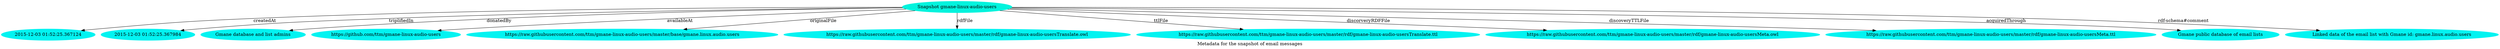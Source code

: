 digraph  {
	graph [label="Metadata for the snapshot of email messages"];
	node [label="\N"];
	"Snapshot gmane-linux-audio-users"	 [color="#02F3DD",
		style=filled];
	239829	 [color="#02F3F1",
		label="2015-12-03 01:52:25.367124",
		style=filled];
	"Snapshot gmane-linux-audio-users" -> 239829	 [label=createdAt];
	239830	 [color="#02F3F1",
		label="2015-12-03 01:52:25.367984",
		style=filled];
	"Snapshot gmane-linux-audio-users" -> 239830	 [label=triplifiedIn];
	239831	 [color="#02F3F1",
		label="Gmane database and list admins",
		style=filled];
	"Snapshot gmane-linux-audio-users" -> 239831	 [label=donatedBy];
	239832	 [color="#02F3F1",
		label="https://github.com/ttm/gmane-linux-audio-users",
		style=filled];
	"Snapshot gmane-linux-audio-users" -> 239832	 [label=availableAt];
	239833	 [color="#02F3F1",
		label="https://raw.githubusercontent.com/ttm/gmane-linux-audio-users/master/base/gmane.linux.audio.users",
		style=filled];
	"Snapshot gmane-linux-audio-users" -> 239833	 [label=originalFile];
	239834	 [color="#02F3F1",
		label="https://raw.githubusercontent.com/ttm/gmane-linux-audio-users/master/rdf/gmane-linux-audio-usersTranslate.owl",
		style=filled];
	"Snapshot gmane-linux-audio-users" -> 239834	 [label=rdfFile];
	239835	 [color="#02F3F1",
		label="https://raw.githubusercontent.com/ttm/gmane-linux-audio-users/master/rdf/gmane-linux-audio-usersTranslate.ttl",
		style=filled];
	"Snapshot gmane-linux-audio-users" -> 239835	 [label=ttlFile];
	239836	 [color="#02F3F1",
		label="https://raw.githubusercontent.com/ttm/gmane-linux-audio-users/master/rdf/gmane-linux-audio-usersMeta.owl",
		style=filled];
	"Snapshot gmane-linux-audio-users" -> 239836	 [label=discorveryRDFFile];
	239837	 [color="#02F3F1",
		label="https://raw.githubusercontent.com/ttm/gmane-linux-audio-users/master/rdf/gmane-linux-audio-usersMeta.ttl",
		style=filled];
	"Snapshot gmane-linux-audio-users" -> 239837	 [label=discoveryTTLFile];
	239838	 [color="#02F3F1",
		label="Gmane public database of email lists",
		style=filled];
	"Snapshot gmane-linux-audio-users" -> 239838	 [label=acquiredThrough];
	239839	 [color="#02F3F1",
		label="Linked data of the email list with Gmane id: gmane.linux.audio.users",
		style=filled];
	"Snapshot gmane-linux-audio-users" -> 239839	 [label="rdf-schema#comment"];
}
